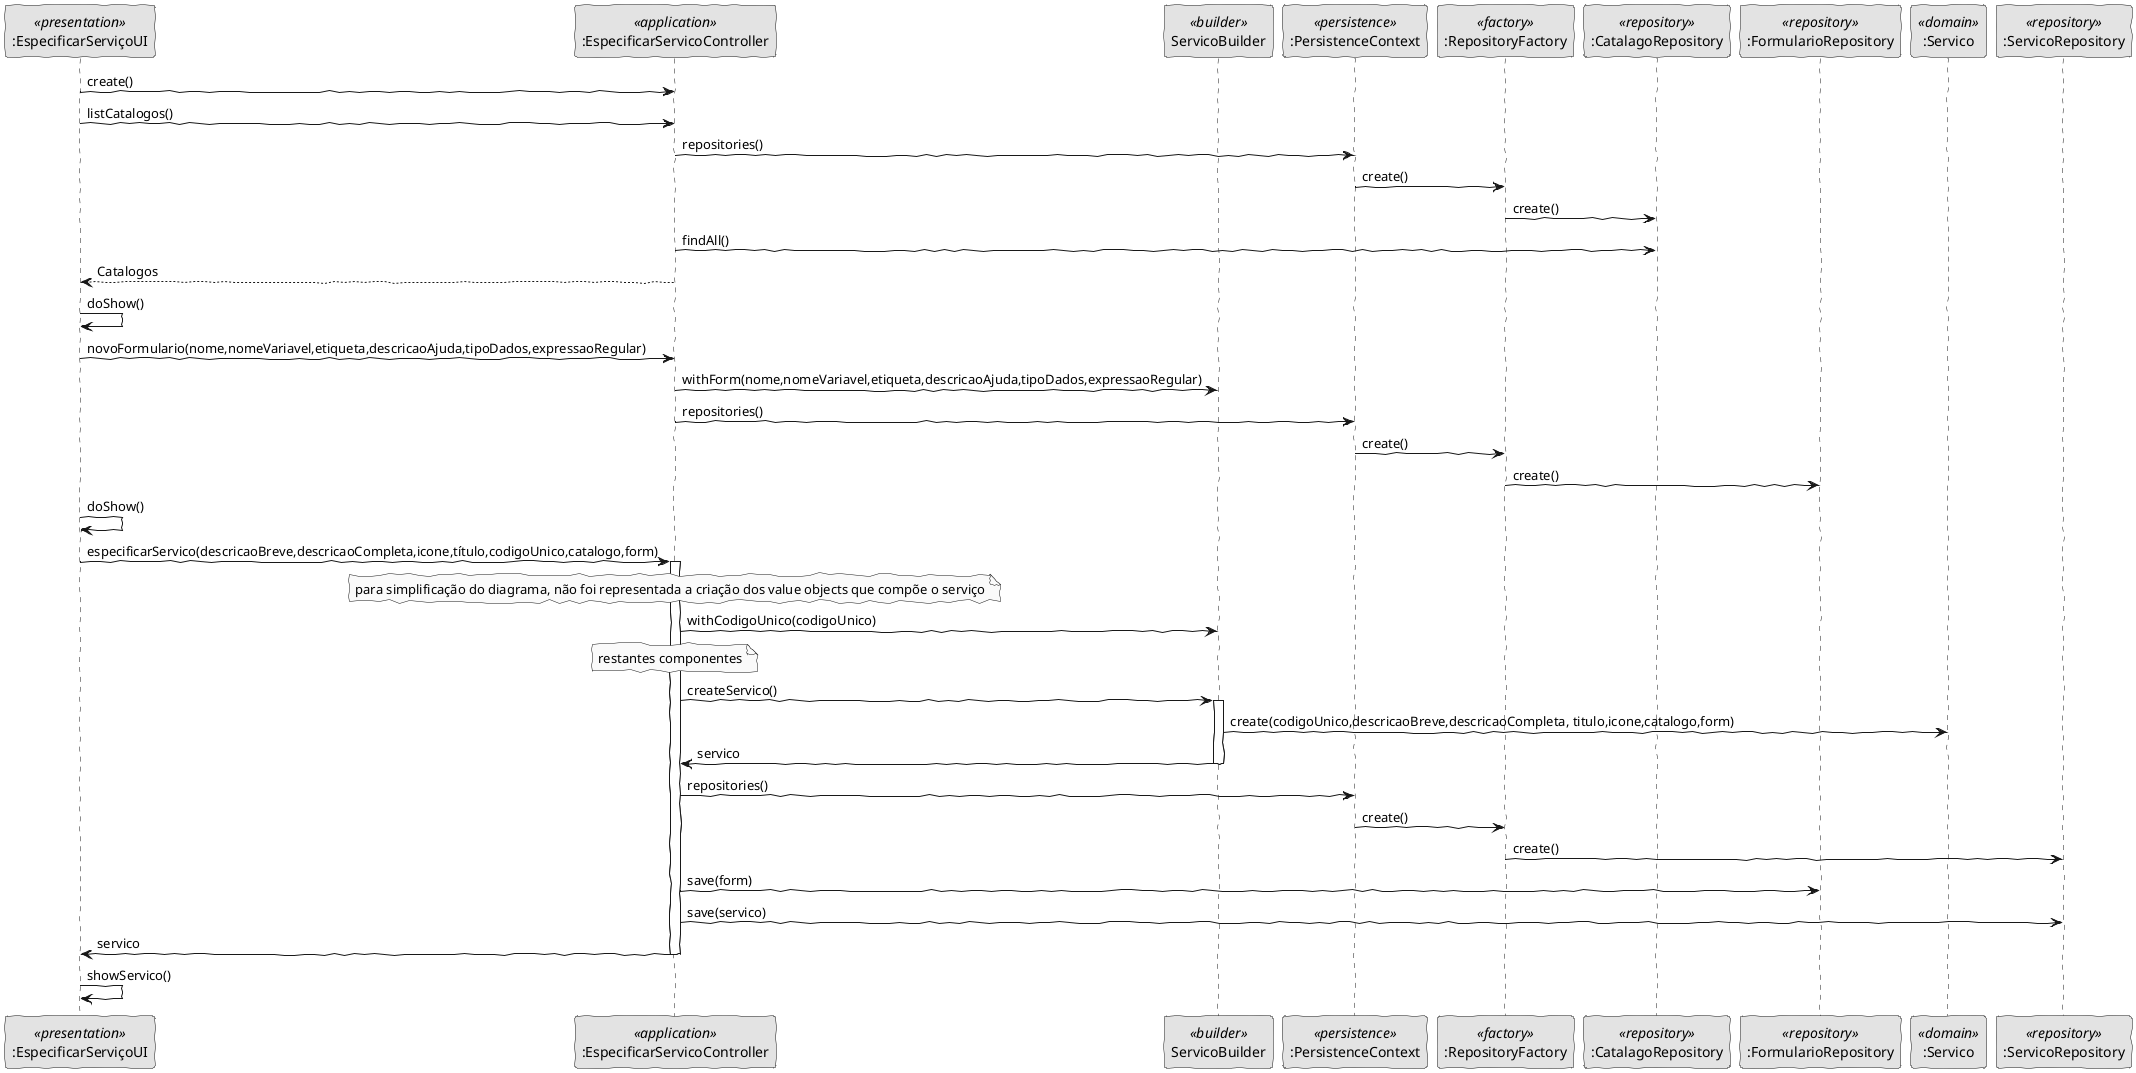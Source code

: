 @startuml
'http://plantuml.com/skinparam.html
skinparam handwritten true
skinparam monochrome true
skinparam packageStyle rect
skinparam defaultFontName FG Virgil
skinparam shadowing false

		participant ":EspecificarServiçoUI" as ui <<presentation>>
		participant ":EspecificarServicoController" as ctrl <<application>>
    participant "ServicoBuilder" as builder <<builder>>
		participant ":PersistenceContext" as pc <<persistence>>
		participant ":RepositoryFactory" as rf <<factory>> 
		participant ":CatalagoRepository" as repoCA <<repository>>
    participant ":FormularioRepository" as repoFORM <<repository>>
		participant ":Servico" as servico <<domain>>
		participant ":ServicoRepository" as repo <<repository>>

    
		ui->ctrl:create()
		ui->ctrl:listCatalogos()
		ctrl->pc:repositories()
		pc->rf:create()
		rf->repoCA:create()
		ctrl->repoCA:findAll()
		ctrl-->ui:Catalogos
    
		ui->ui:doShow()
    ui->ctrl:novoFormulario(nome,nomeVariavel,etiqueta,descricaoAjuda,tipoDados,expressaoRegular)
    ctrl->builder:withForm(nome,nomeVariavel,etiqueta,descricaoAjuda,tipoDados,expressaoRegular)
    ctrl->pc:repositories()
		pc->rf:create()
		rf->repoFORM:create()
    ui->ui:doShow()
		
		ui->ctrl:especificarServico(descricaoBreve,descricaoCompleta,icone,título,codigoUnico,catalogo,form)
    activate ctrl
    note over ctrl: para simplificação do diagrama, não foi representada a criação dos value objects que compõe o serviço 
    ctrl -> builder:withCodigoUnico(codigoUnico)
    note over ctrl: restantes componentes
    ctrl -> builder: createServico()
    activate builder 
    builder->servico: create(codigoUnico,descricaoBreve,descricaoCompleta, titulo,icone,catalogo,form)
    builder -> ctrl: servico  
    deactivate builder

		ctrl->pc:repositories()
		pc->rf:create()
		rf->repo:create()
    ctrl->repoFORM:save(form)
		ctrl->repo:save(servico)
    ctrl->ui:servico
    deactivate ctrl
    ui->ui: showServico()
    
		
@enduml